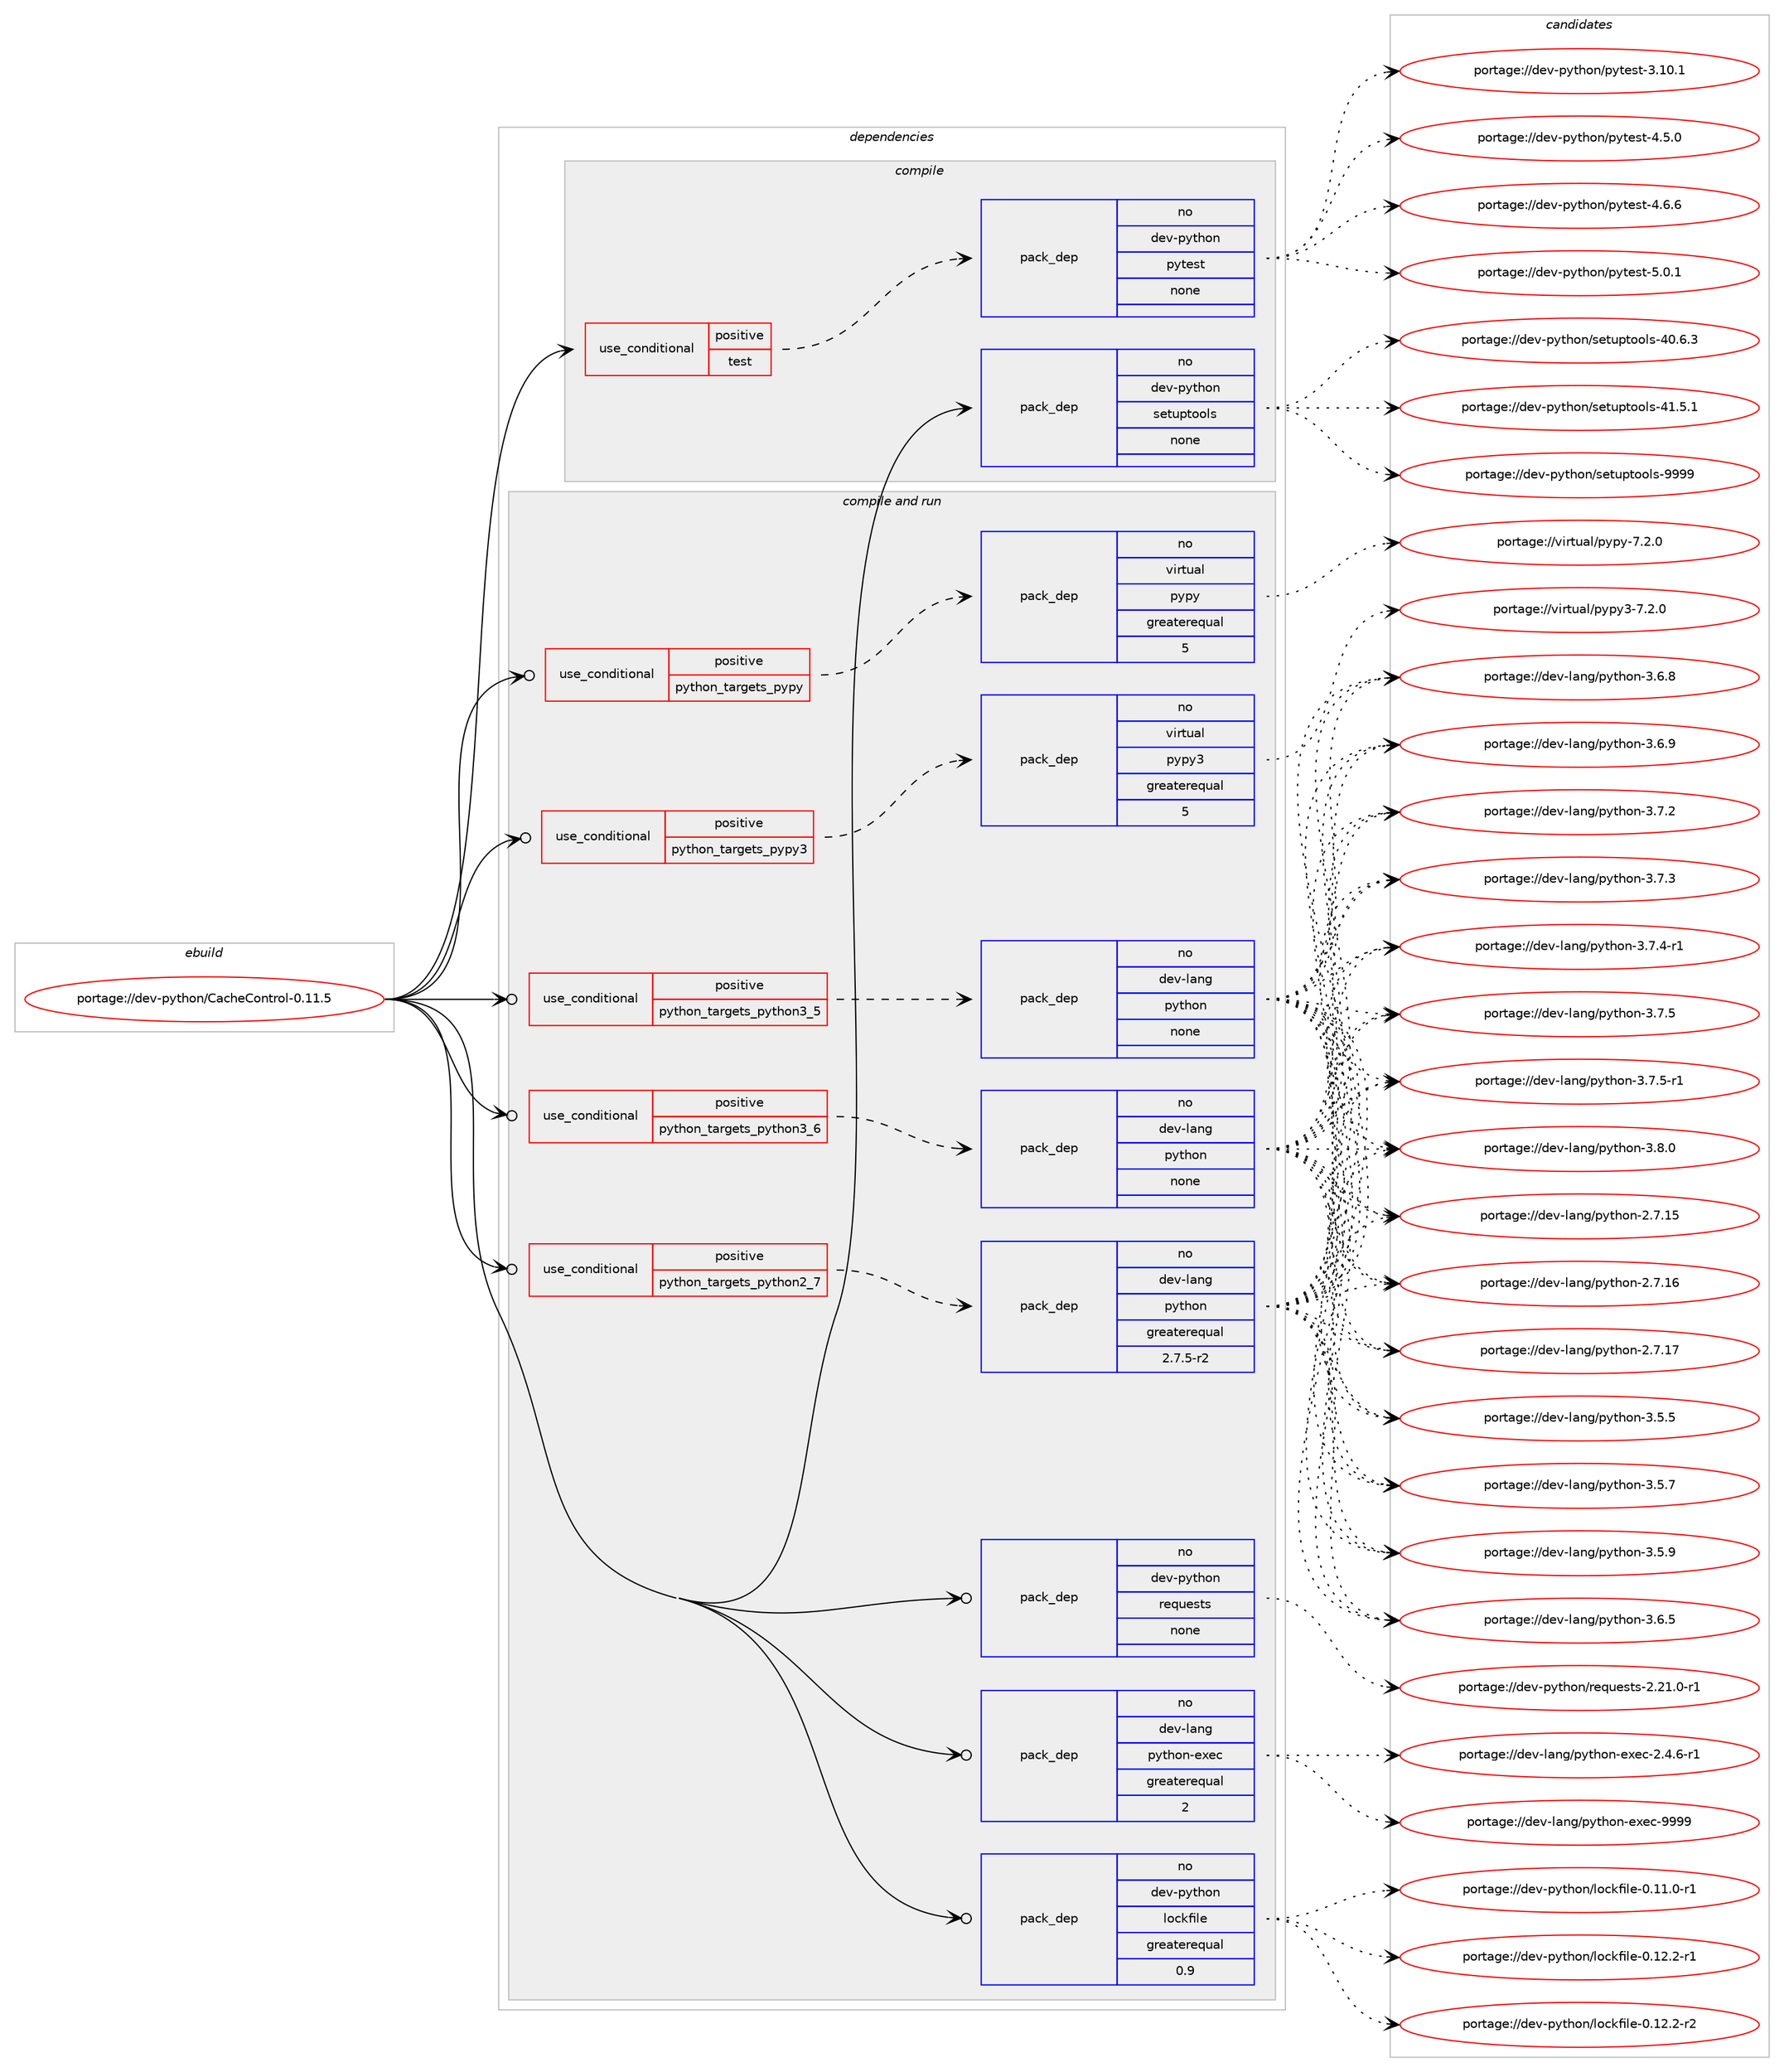 digraph prolog {

# *************
# Graph options
# *************

newrank=true;
concentrate=true;
compound=true;
graph [rankdir=LR,fontname=Helvetica,fontsize=10,ranksep=1.5];#, ranksep=2.5, nodesep=0.2];
edge  [arrowhead=vee];
node  [fontname=Helvetica,fontsize=10];

# **********
# The ebuild
# **********

subgraph cluster_leftcol {
color=gray;
rank=same;
label=<<i>ebuild</i>>;
id [label="portage://dev-python/CacheControl-0.11.5", color=red, width=4, href="../dev-python/CacheControl-0.11.5.svg"];
}

# ****************
# The dependencies
# ****************

subgraph cluster_midcol {
color=gray;
label=<<i>dependencies</i>>;
subgraph cluster_compile {
fillcolor="#eeeeee";
style=filled;
label=<<i>compile</i>>;
subgraph cond24850 {
dependency127375 [label=<<TABLE BORDER="0" CELLBORDER="1" CELLSPACING="0" CELLPADDING="4"><TR><TD ROWSPAN="3" CELLPADDING="10">use_conditional</TD></TR><TR><TD>positive</TD></TR><TR><TD>test</TD></TR></TABLE>>, shape=none, color=red];
subgraph pack99224 {
dependency127376 [label=<<TABLE BORDER="0" CELLBORDER="1" CELLSPACING="0" CELLPADDING="4" WIDTH="220"><TR><TD ROWSPAN="6" CELLPADDING="30">pack_dep</TD></TR><TR><TD WIDTH="110">no</TD></TR><TR><TD>dev-python</TD></TR><TR><TD>pytest</TD></TR><TR><TD>none</TD></TR><TR><TD></TD></TR></TABLE>>, shape=none, color=blue];
}
dependency127375:e -> dependency127376:w [weight=20,style="dashed",arrowhead="vee"];
}
id:e -> dependency127375:w [weight=20,style="solid",arrowhead="vee"];
subgraph pack99225 {
dependency127377 [label=<<TABLE BORDER="0" CELLBORDER="1" CELLSPACING="0" CELLPADDING="4" WIDTH="220"><TR><TD ROWSPAN="6" CELLPADDING="30">pack_dep</TD></TR><TR><TD WIDTH="110">no</TD></TR><TR><TD>dev-python</TD></TR><TR><TD>setuptools</TD></TR><TR><TD>none</TD></TR><TR><TD></TD></TR></TABLE>>, shape=none, color=blue];
}
id:e -> dependency127377:w [weight=20,style="solid",arrowhead="vee"];
}
subgraph cluster_compileandrun {
fillcolor="#eeeeee";
style=filled;
label=<<i>compile and run</i>>;
subgraph cond24851 {
dependency127378 [label=<<TABLE BORDER="0" CELLBORDER="1" CELLSPACING="0" CELLPADDING="4"><TR><TD ROWSPAN="3" CELLPADDING="10">use_conditional</TD></TR><TR><TD>positive</TD></TR><TR><TD>python_targets_pypy</TD></TR></TABLE>>, shape=none, color=red];
subgraph pack99226 {
dependency127379 [label=<<TABLE BORDER="0" CELLBORDER="1" CELLSPACING="0" CELLPADDING="4" WIDTH="220"><TR><TD ROWSPAN="6" CELLPADDING="30">pack_dep</TD></TR><TR><TD WIDTH="110">no</TD></TR><TR><TD>virtual</TD></TR><TR><TD>pypy</TD></TR><TR><TD>greaterequal</TD></TR><TR><TD>5</TD></TR></TABLE>>, shape=none, color=blue];
}
dependency127378:e -> dependency127379:w [weight=20,style="dashed",arrowhead="vee"];
}
id:e -> dependency127378:w [weight=20,style="solid",arrowhead="odotvee"];
subgraph cond24852 {
dependency127380 [label=<<TABLE BORDER="0" CELLBORDER="1" CELLSPACING="0" CELLPADDING="4"><TR><TD ROWSPAN="3" CELLPADDING="10">use_conditional</TD></TR><TR><TD>positive</TD></TR><TR><TD>python_targets_pypy3</TD></TR></TABLE>>, shape=none, color=red];
subgraph pack99227 {
dependency127381 [label=<<TABLE BORDER="0" CELLBORDER="1" CELLSPACING="0" CELLPADDING="4" WIDTH="220"><TR><TD ROWSPAN="6" CELLPADDING="30">pack_dep</TD></TR><TR><TD WIDTH="110">no</TD></TR><TR><TD>virtual</TD></TR><TR><TD>pypy3</TD></TR><TR><TD>greaterequal</TD></TR><TR><TD>5</TD></TR></TABLE>>, shape=none, color=blue];
}
dependency127380:e -> dependency127381:w [weight=20,style="dashed",arrowhead="vee"];
}
id:e -> dependency127380:w [weight=20,style="solid",arrowhead="odotvee"];
subgraph cond24853 {
dependency127382 [label=<<TABLE BORDER="0" CELLBORDER="1" CELLSPACING="0" CELLPADDING="4"><TR><TD ROWSPAN="3" CELLPADDING="10">use_conditional</TD></TR><TR><TD>positive</TD></TR><TR><TD>python_targets_python2_7</TD></TR></TABLE>>, shape=none, color=red];
subgraph pack99228 {
dependency127383 [label=<<TABLE BORDER="0" CELLBORDER="1" CELLSPACING="0" CELLPADDING="4" WIDTH="220"><TR><TD ROWSPAN="6" CELLPADDING="30">pack_dep</TD></TR><TR><TD WIDTH="110">no</TD></TR><TR><TD>dev-lang</TD></TR><TR><TD>python</TD></TR><TR><TD>greaterequal</TD></TR><TR><TD>2.7.5-r2</TD></TR></TABLE>>, shape=none, color=blue];
}
dependency127382:e -> dependency127383:w [weight=20,style="dashed",arrowhead="vee"];
}
id:e -> dependency127382:w [weight=20,style="solid",arrowhead="odotvee"];
subgraph cond24854 {
dependency127384 [label=<<TABLE BORDER="0" CELLBORDER="1" CELLSPACING="0" CELLPADDING="4"><TR><TD ROWSPAN="3" CELLPADDING="10">use_conditional</TD></TR><TR><TD>positive</TD></TR><TR><TD>python_targets_python3_5</TD></TR></TABLE>>, shape=none, color=red];
subgraph pack99229 {
dependency127385 [label=<<TABLE BORDER="0" CELLBORDER="1" CELLSPACING="0" CELLPADDING="4" WIDTH="220"><TR><TD ROWSPAN="6" CELLPADDING="30">pack_dep</TD></TR><TR><TD WIDTH="110">no</TD></TR><TR><TD>dev-lang</TD></TR><TR><TD>python</TD></TR><TR><TD>none</TD></TR><TR><TD></TD></TR></TABLE>>, shape=none, color=blue];
}
dependency127384:e -> dependency127385:w [weight=20,style="dashed",arrowhead="vee"];
}
id:e -> dependency127384:w [weight=20,style="solid",arrowhead="odotvee"];
subgraph cond24855 {
dependency127386 [label=<<TABLE BORDER="0" CELLBORDER="1" CELLSPACING="0" CELLPADDING="4"><TR><TD ROWSPAN="3" CELLPADDING="10">use_conditional</TD></TR><TR><TD>positive</TD></TR><TR><TD>python_targets_python3_6</TD></TR></TABLE>>, shape=none, color=red];
subgraph pack99230 {
dependency127387 [label=<<TABLE BORDER="0" CELLBORDER="1" CELLSPACING="0" CELLPADDING="4" WIDTH="220"><TR><TD ROWSPAN="6" CELLPADDING="30">pack_dep</TD></TR><TR><TD WIDTH="110">no</TD></TR><TR><TD>dev-lang</TD></TR><TR><TD>python</TD></TR><TR><TD>none</TD></TR><TR><TD></TD></TR></TABLE>>, shape=none, color=blue];
}
dependency127386:e -> dependency127387:w [weight=20,style="dashed",arrowhead="vee"];
}
id:e -> dependency127386:w [weight=20,style="solid",arrowhead="odotvee"];
subgraph pack99231 {
dependency127388 [label=<<TABLE BORDER="0" CELLBORDER="1" CELLSPACING="0" CELLPADDING="4" WIDTH="220"><TR><TD ROWSPAN="6" CELLPADDING="30">pack_dep</TD></TR><TR><TD WIDTH="110">no</TD></TR><TR><TD>dev-lang</TD></TR><TR><TD>python-exec</TD></TR><TR><TD>greaterequal</TD></TR><TR><TD>2</TD></TR></TABLE>>, shape=none, color=blue];
}
id:e -> dependency127388:w [weight=20,style="solid",arrowhead="odotvee"];
subgraph pack99232 {
dependency127389 [label=<<TABLE BORDER="0" CELLBORDER="1" CELLSPACING="0" CELLPADDING="4" WIDTH="220"><TR><TD ROWSPAN="6" CELLPADDING="30">pack_dep</TD></TR><TR><TD WIDTH="110">no</TD></TR><TR><TD>dev-python</TD></TR><TR><TD>lockfile</TD></TR><TR><TD>greaterequal</TD></TR><TR><TD>0.9</TD></TR></TABLE>>, shape=none, color=blue];
}
id:e -> dependency127389:w [weight=20,style="solid",arrowhead="odotvee"];
subgraph pack99233 {
dependency127390 [label=<<TABLE BORDER="0" CELLBORDER="1" CELLSPACING="0" CELLPADDING="4" WIDTH="220"><TR><TD ROWSPAN="6" CELLPADDING="30">pack_dep</TD></TR><TR><TD WIDTH="110">no</TD></TR><TR><TD>dev-python</TD></TR><TR><TD>requests</TD></TR><TR><TD>none</TD></TR><TR><TD></TD></TR></TABLE>>, shape=none, color=blue];
}
id:e -> dependency127390:w [weight=20,style="solid",arrowhead="odotvee"];
}
subgraph cluster_run {
fillcolor="#eeeeee";
style=filled;
label=<<i>run</i>>;
}
}

# **************
# The candidates
# **************

subgraph cluster_choices {
rank=same;
color=gray;
label=<<i>candidates</i>>;

subgraph choice99224 {
color=black;
nodesep=1;
choiceportage100101118451121211161041111104711212111610111511645514649484649 [label="portage://dev-python/pytest-3.10.1", color=red, width=4,href="../dev-python/pytest-3.10.1.svg"];
choiceportage1001011184511212111610411111047112121116101115116455246534648 [label="portage://dev-python/pytest-4.5.0", color=red, width=4,href="../dev-python/pytest-4.5.0.svg"];
choiceportage1001011184511212111610411111047112121116101115116455246544654 [label="portage://dev-python/pytest-4.6.6", color=red, width=4,href="../dev-python/pytest-4.6.6.svg"];
choiceportage1001011184511212111610411111047112121116101115116455346484649 [label="portage://dev-python/pytest-5.0.1", color=red, width=4,href="../dev-python/pytest-5.0.1.svg"];
dependency127376:e -> choiceportage100101118451121211161041111104711212111610111511645514649484649:w [style=dotted,weight="100"];
dependency127376:e -> choiceportage1001011184511212111610411111047112121116101115116455246534648:w [style=dotted,weight="100"];
dependency127376:e -> choiceportage1001011184511212111610411111047112121116101115116455246544654:w [style=dotted,weight="100"];
dependency127376:e -> choiceportage1001011184511212111610411111047112121116101115116455346484649:w [style=dotted,weight="100"];
}
subgraph choice99225 {
color=black;
nodesep=1;
choiceportage100101118451121211161041111104711510111611711211611111110811545524846544651 [label="portage://dev-python/setuptools-40.6.3", color=red, width=4,href="../dev-python/setuptools-40.6.3.svg"];
choiceportage100101118451121211161041111104711510111611711211611111110811545524946534649 [label="portage://dev-python/setuptools-41.5.1", color=red, width=4,href="../dev-python/setuptools-41.5.1.svg"];
choiceportage10010111845112121116104111110471151011161171121161111111081154557575757 [label="portage://dev-python/setuptools-9999", color=red, width=4,href="../dev-python/setuptools-9999.svg"];
dependency127377:e -> choiceportage100101118451121211161041111104711510111611711211611111110811545524846544651:w [style=dotted,weight="100"];
dependency127377:e -> choiceportage100101118451121211161041111104711510111611711211611111110811545524946534649:w [style=dotted,weight="100"];
dependency127377:e -> choiceportage10010111845112121116104111110471151011161171121161111111081154557575757:w [style=dotted,weight="100"];
}
subgraph choice99226 {
color=black;
nodesep=1;
choiceportage1181051141161179710847112121112121455546504648 [label="portage://virtual/pypy-7.2.0", color=red, width=4,href="../virtual/pypy-7.2.0.svg"];
dependency127379:e -> choiceportage1181051141161179710847112121112121455546504648:w [style=dotted,weight="100"];
}
subgraph choice99227 {
color=black;
nodesep=1;
choiceportage118105114116117971084711212111212151455546504648 [label="portage://virtual/pypy3-7.2.0", color=red, width=4,href="../virtual/pypy3-7.2.0.svg"];
dependency127381:e -> choiceportage118105114116117971084711212111212151455546504648:w [style=dotted,weight="100"];
}
subgraph choice99228 {
color=black;
nodesep=1;
choiceportage10010111845108971101034711212111610411111045504655464953 [label="portage://dev-lang/python-2.7.15", color=red, width=4,href="../dev-lang/python-2.7.15.svg"];
choiceportage10010111845108971101034711212111610411111045504655464954 [label="portage://dev-lang/python-2.7.16", color=red, width=4,href="../dev-lang/python-2.7.16.svg"];
choiceportage10010111845108971101034711212111610411111045504655464955 [label="portage://dev-lang/python-2.7.17", color=red, width=4,href="../dev-lang/python-2.7.17.svg"];
choiceportage100101118451089711010347112121116104111110455146534653 [label="portage://dev-lang/python-3.5.5", color=red, width=4,href="../dev-lang/python-3.5.5.svg"];
choiceportage100101118451089711010347112121116104111110455146534655 [label="portage://dev-lang/python-3.5.7", color=red, width=4,href="../dev-lang/python-3.5.7.svg"];
choiceportage100101118451089711010347112121116104111110455146534657 [label="portage://dev-lang/python-3.5.9", color=red, width=4,href="../dev-lang/python-3.5.9.svg"];
choiceportage100101118451089711010347112121116104111110455146544653 [label="portage://dev-lang/python-3.6.5", color=red, width=4,href="../dev-lang/python-3.6.5.svg"];
choiceportage100101118451089711010347112121116104111110455146544656 [label="portage://dev-lang/python-3.6.8", color=red, width=4,href="../dev-lang/python-3.6.8.svg"];
choiceportage100101118451089711010347112121116104111110455146544657 [label="portage://dev-lang/python-3.6.9", color=red, width=4,href="../dev-lang/python-3.6.9.svg"];
choiceportage100101118451089711010347112121116104111110455146554650 [label="portage://dev-lang/python-3.7.2", color=red, width=4,href="../dev-lang/python-3.7.2.svg"];
choiceportage100101118451089711010347112121116104111110455146554651 [label="portage://dev-lang/python-3.7.3", color=red, width=4,href="../dev-lang/python-3.7.3.svg"];
choiceportage1001011184510897110103471121211161041111104551465546524511449 [label="portage://dev-lang/python-3.7.4-r1", color=red, width=4,href="../dev-lang/python-3.7.4-r1.svg"];
choiceportage100101118451089711010347112121116104111110455146554653 [label="portage://dev-lang/python-3.7.5", color=red, width=4,href="../dev-lang/python-3.7.5.svg"];
choiceportage1001011184510897110103471121211161041111104551465546534511449 [label="portage://dev-lang/python-3.7.5-r1", color=red, width=4,href="../dev-lang/python-3.7.5-r1.svg"];
choiceportage100101118451089711010347112121116104111110455146564648 [label="portage://dev-lang/python-3.8.0", color=red, width=4,href="../dev-lang/python-3.8.0.svg"];
dependency127383:e -> choiceportage10010111845108971101034711212111610411111045504655464953:w [style=dotted,weight="100"];
dependency127383:e -> choiceportage10010111845108971101034711212111610411111045504655464954:w [style=dotted,weight="100"];
dependency127383:e -> choiceportage10010111845108971101034711212111610411111045504655464955:w [style=dotted,weight="100"];
dependency127383:e -> choiceportage100101118451089711010347112121116104111110455146534653:w [style=dotted,weight="100"];
dependency127383:e -> choiceportage100101118451089711010347112121116104111110455146534655:w [style=dotted,weight="100"];
dependency127383:e -> choiceportage100101118451089711010347112121116104111110455146534657:w [style=dotted,weight="100"];
dependency127383:e -> choiceportage100101118451089711010347112121116104111110455146544653:w [style=dotted,weight="100"];
dependency127383:e -> choiceportage100101118451089711010347112121116104111110455146544656:w [style=dotted,weight="100"];
dependency127383:e -> choiceportage100101118451089711010347112121116104111110455146544657:w [style=dotted,weight="100"];
dependency127383:e -> choiceportage100101118451089711010347112121116104111110455146554650:w [style=dotted,weight="100"];
dependency127383:e -> choiceportage100101118451089711010347112121116104111110455146554651:w [style=dotted,weight="100"];
dependency127383:e -> choiceportage1001011184510897110103471121211161041111104551465546524511449:w [style=dotted,weight="100"];
dependency127383:e -> choiceportage100101118451089711010347112121116104111110455146554653:w [style=dotted,weight="100"];
dependency127383:e -> choiceportage1001011184510897110103471121211161041111104551465546534511449:w [style=dotted,weight="100"];
dependency127383:e -> choiceportage100101118451089711010347112121116104111110455146564648:w [style=dotted,weight="100"];
}
subgraph choice99229 {
color=black;
nodesep=1;
choiceportage10010111845108971101034711212111610411111045504655464953 [label="portage://dev-lang/python-2.7.15", color=red, width=4,href="../dev-lang/python-2.7.15.svg"];
choiceportage10010111845108971101034711212111610411111045504655464954 [label="portage://dev-lang/python-2.7.16", color=red, width=4,href="../dev-lang/python-2.7.16.svg"];
choiceportage10010111845108971101034711212111610411111045504655464955 [label="portage://dev-lang/python-2.7.17", color=red, width=4,href="../dev-lang/python-2.7.17.svg"];
choiceportage100101118451089711010347112121116104111110455146534653 [label="portage://dev-lang/python-3.5.5", color=red, width=4,href="../dev-lang/python-3.5.5.svg"];
choiceportage100101118451089711010347112121116104111110455146534655 [label="portage://dev-lang/python-3.5.7", color=red, width=4,href="../dev-lang/python-3.5.7.svg"];
choiceportage100101118451089711010347112121116104111110455146534657 [label="portage://dev-lang/python-3.5.9", color=red, width=4,href="../dev-lang/python-3.5.9.svg"];
choiceportage100101118451089711010347112121116104111110455146544653 [label="portage://dev-lang/python-3.6.5", color=red, width=4,href="../dev-lang/python-3.6.5.svg"];
choiceportage100101118451089711010347112121116104111110455146544656 [label="portage://dev-lang/python-3.6.8", color=red, width=4,href="../dev-lang/python-3.6.8.svg"];
choiceportage100101118451089711010347112121116104111110455146544657 [label="portage://dev-lang/python-3.6.9", color=red, width=4,href="../dev-lang/python-3.6.9.svg"];
choiceportage100101118451089711010347112121116104111110455146554650 [label="portage://dev-lang/python-3.7.2", color=red, width=4,href="../dev-lang/python-3.7.2.svg"];
choiceportage100101118451089711010347112121116104111110455146554651 [label="portage://dev-lang/python-3.7.3", color=red, width=4,href="../dev-lang/python-3.7.3.svg"];
choiceportage1001011184510897110103471121211161041111104551465546524511449 [label="portage://dev-lang/python-3.7.4-r1", color=red, width=4,href="../dev-lang/python-3.7.4-r1.svg"];
choiceportage100101118451089711010347112121116104111110455146554653 [label="portage://dev-lang/python-3.7.5", color=red, width=4,href="../dev-lang/python-3.7.5.svg"];
choiceportage1001011184510897110103471121211161041111104551465546534511449 [label="portage://dev-lang/python-3.7.5-r1", color=red, width=4,href="../dev-lang/python-3.7.5-r1.svg"];
choiceportage100101118451089711010347112121116104111110455146564648 [label="portage://dev-lang/python-3.8.0", color=red, width=4,href="../dev-lang/python-3.8.0.svg"];
dependency127385:e -> choiceportage10010111845108971101034711212111610411111045504655464953:w [style=dotted,weight="100"];
dependency127385:e -> choiceportage10010111845108971101034711212111610411111045504655464954:w [style=dotted,weight="100"];
dependency127385:e -> choiceportage10010111845108971101034711212111610411111045504655464955:w [style=dotted,weight="100"];
dependency127385:e -> choiceportage100101118451089711010347112121116104111110455146534653:w [style=dotted,weight="100"];
dependency127385:e -> choiceportage100101118451089711010347112121116104111110455146534655:w [style=dotted,weight="100"];
dependency127385:e -> choiceportage100101118451089711010347112121116104111110455146534657:w [style=dotted,weight="100"];
dependency127385:e -> choiceportage100101118451089711010347112121116104111110455146544653:w [style=dotted,weight="100"];
dependency127385:e -> choiceportage100101118451089711010347112121116104111110455146544656:w [style=dotted,weight="100"];
dependency127385:e -> choiceportage100101118451089711010347112121116104111110455146544657:w [style=dotted,weight="100"];
dependency127385:e -> choiceportage100101118451089711010347112121116104111110455146554650:w [style=dotted,weight="100"];
dependency127385:e -> choiceportage100101118451089711010347112121116104111110455146554651:w [style=dotted,weight="100"];
dependency127385:e -> choiceportage1001011184510897110103471121211161041111104551465546524511449:w [style=dotted,weight="100"];
dependency127385:e -> choiceportage100101118451089711010347112121116104111110455146554653:w [style=dotted,weight="100"];
dependency127385:e -> choiceportage1001011184510897110103471121211161041111104551465546534511449:w [style=dotted,weight="100"];
dependency127385:e -> choiceportage100101118451089711010347112121116104111110455146564648:w [style=dotted,weight="100"];
}
subgraph choice99230 {
color=black;
nodesep=1;
choiceportage10010111845108971101034711212111610411111045504655464953 [label="portage://dev-lang/python-2.7.15", color=red, width=4,href="../dev-lang/python-2.7.15.svg"];
choiceportage10010111845108971101034711212111610411111045504655464954 [label="portage://dev-lang/python-2.7.16", color=red, width=4,href="../dev-lang/python-2.7.16.svg"];
choiceportage10010111845108971101034711212111610411111045504655464955 [label="portage://dev-lang/python-2.7.17", color=red, width=4,href="../dev-lang/python-2.7.17.svg"];
choiceportage100101118451089711010347112121116104111110455146534653 [label="portage://dev-lang/python-3.5.5", color=red, width=4,href="../dev-lang/python-3.5.5.svg"];
choiceportage100101118451089711010347112121116104111110455146534655 [label="portage://dev-lang/python-3.5.7", color=red, width=4,href="../dev-lang/python-3.5.7.svg"];
choiceportage100101118451089711010347112121116104111110455146534657 [label="portage://dev-lang/python-3.5.9", color=red, width=4,href="../dev-lang/python-3.5.9.svg"];
choiceportage100101118451089711010347112121116104111110455146544653 [label="portage://dev-lang/python-3.6.5", color=red, width=4,href="../dev-lang/python-3.6.5.svg"];
choiceportage100101118451089711010347112121116104111110455146544656 [label="portage://dev-lang/python-3.6.8", color=red, width=4,href="../dev-lang/python-3.6.8.svg"];
choiceportage100101118451089711010347112121116104111110455146544657 [label="portage://dev-lang/python-3.6.9", color=red, width=4,href="../dev-lang/python-3.6.9.svg"];
choiceportage100101118451089711010347112121116104111110455146554650 [label="portage://dev-lang/python-3.7.2", color=red, width=4,href="../dev-lang/python-3.7.2.svg"];
choiceportage100101118451089711010347112121116104111110455146554651 [label="portage://dev-lang/python-3.7.3", color=red, width=4,href="../dev-lang/python-3.7.3.svg"];
choiceportage1001011184510897110103471121211161041111104551465546524511449 [label="portage://dev-lang/python-3.7.4-r1", color=red, width=4,href="../dev-lang/python-3.7.4-r1.svg"];
choiceportage100101118451089711010347112121116104111110455146554653 [label="portage://dev-lang/python-3.7.5", color=red, width=4,href="../dev-lang/python-3.7.5.svg"];
choiceportage1001011184510897110103471121211161041111104551465546534511449 [label="portage://dev-lang/python-3.7.5-r1", color=red, width=4,href="../dev-lang/python-3.7.5-r1.svg"];
choiceportage100101118451089711010347112121116104111110455146564648 [label="portage://dev-lang/python-3.8.0", color=red, width=4,href="../dev-lang/python-3.8.0.svg"];
dependency127387:e -> choiceportage10010111845108971101034711212111610411111045504655464953:w [style=dotted,weight="100"];
dependency127387:e -> choiceportage10010111845108971101034711212111610411111045504655464954:w [style=dotted,weight="100"];
dependency127387:e -> choiceportage10010111845108971101034711212111610411111045504655464955:w [style=dotted,weight="100"];
dependency127387:e -> choiceportage100101118451089711010347112121116104111110455146534653:w [style=dotted,weight="100"];
dependency127387:e -> choiceportage100101118451089711010347112121116104111110455146534655:w [style=dotted,weight="100"];
dependency127387:e -> choiceportage100101118451089711010347112121116104111110455146534657:w [style=dotted,weight="100"];
dependency127387:e -> choiceportage100101118451089711010347112121116104111110455146544653:w [style=dotted,weight="100"];
dependency127387:e -> choiceportage100101118451089711010347112121116104111110455146544656:w [style=dotted,weight="100"];
dependency127387:e -> choiceportage100101118451089711010347112121116104111110455146544657:w [style=dotted,weight="100"];
dependency127387:e -> choiceportage100101118451089711010347112121116104111110455146554650:w [style=dotted,weight="100"];
dependency127387:e -> choiceportage100101118451089711010347112121116104111110455146554651:w [style=dotted,weight="100"];
dependency127387:e -> choiceportage1001011184510897110103471121211161041111104551465546524511449:w [style=dotted,weight="100"];
dependency127387:e -> choiceportage100101118451089711010347112121116104111110455146554653:w [style=dotted,weight="100"];
dependency127387:e -> choiceportage1001011184510897110103471121211161041111104551465546534511449:w [style=dotted,weight="100"];
dependency127387:e -> choiceportage100101118451089711010347112121116104111110455146564648:w [style=dotted,weight="100"];
}
subgraph choice99231 {
color=black;
nodesep=1;
choiceportage10010111845108971101034711212111610411111045101120101994550465246544511449 [label="portage://dev-lang/python-exec-2.4.6-r1", color=red, width=4,href="../dev-lang/python-exec-2.4.6-r1.svg"];
choiceportage10010111845108971101034711212111610411111045101120101994557575757 [label="portage://dev-lang/python-exec-9999", color=red, width=4,href="../dev-lang/python-exec-9999.svg"];
dependency127388:e -> choiceportage10010111845108971101034711212111610411111045101120101994550465246544511449:w [style=dotted,weight="100"];
dependency127388:e -> choiceportage10010111845108971101034711212111610411111045101120101994557575757:w [style=dotted,weight="100"];
}
subgraph choice99232 {
color=black;
nodesep=1;
choiceportage100101118451121211161041111104710811199107102105108101454846494946484511449 [label="portage://dev-python/lockfile-0.11.0-r1", color=red, width=4,href="../dev-python/lockfile-0.11.0-r1.svg"];
choiceportage100101118451121211161041111104710811199107102105108101454846495046504511449 [label="portage://dev-python/lockfile-0.12.2-r1", color=red, width=4,href="../dev-python/lockfile-0.12.2-r1.svg"];
choiceportage100101118451121211161041111104710811199107102105108101454846495046504511450 [label="portage://dev-python/lockfile-0.12.2-r2", color=red, width=4,href="../dev-python/lockfile-0.12.2-r2.svg"];
dependency127389:e -> choiceportage100101118451121211161041111104710811199107102105108101454846494946484511449:w [style=dotted,weight="100"];
dependency127389:e -> choiceportage100101118451121211161041111104710811199107102105108101454846495046504511449:w [style=dotted,weight="100"];
dependency127389:e -> choiceportage100101118451121211161041111104710811199107102105108101454846495046504511450:w [style=dotted,weight="100"];
}
subgraph choice99233 {
color=black;
nodesep=1;
choiceportage1001011184511212111610411111047114101113117101115116115455046504946484511449 [label="portage://dev-python/requests-2.21.0-r1", color=red, width=4,href="../dev-python/requests-2.21.0-r1.svg"];
dependency127390:e -> choiceportage1001011184511212111610411111047114101113117101115116115455046504946484511449:w [style=dotted,weight="100"];
}
}

}
